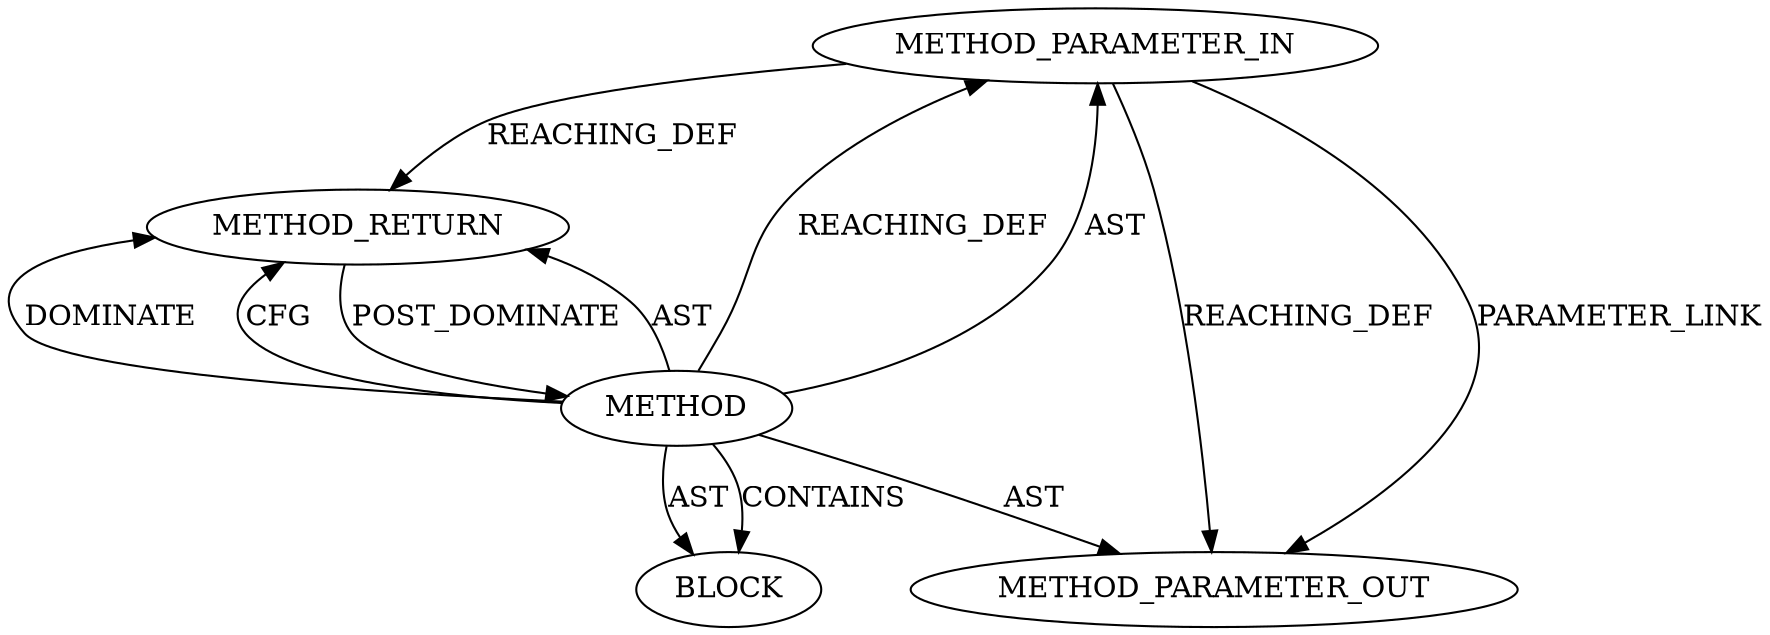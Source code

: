digraph {
  2270 [label=METHOD_PARAMETER_IN ORDER=1 CODE="p1" IS_VARIADIC=false TYPE_FULL_NAME="ANY" EVALUATION_STRATEGY="BY_VALUE" INDEX=1 NAME="p1"]
  2271 [label=BLOCK ORDER=1 ARGUMENT_INDEX=1 CODE="<empty>" TYPE_FULL_NAME="ANY"]
  2272 [label=METHOD_RETURN ORDER=2 CODE="RET" TYPE_FULL_NAME="ANY" EVALUATION_STRATEGY="BY_VALUE"]
  2269 [label=METHOD AST_PARENT_TYPE="NAMESPACE_BLOCK" AST_PARENT_FULL_NAME="<global>" ORDER=0 CODE="<empty>" FULL_NAME="TIPC_SKB_CB" IS_EXTERNAL=true FILENAME="<empty>" SIGNATURE="" NAME="TIPC_SKB_CB"]
  2831 [label=METHOD_PARAMETER_OUT ORDER=1 CODE="p1" IS_VARIADIC=false TYPE_FULL_NAME="ANY" EVALUATION_STRATEGY="BY_VALUE" INDEX=1 NAME="p1"]
  2269 -> 2271 [label=CONTAINS ]
  2269 -> 2271 [label=AST ]
  2270 -> 2831 [label=PARAMETER_LINK ]
  2269 -> 2831 [label=AST ]
  2270 -> 2831 [label=REACHING_DEF VARIABLE="p1"]
  2269 -> 2270 [label=REACHING_DEF VARIABLE=""]
  2269 -> 2272 [label=AST ]
  2269 -> 2272 [label=DOMINATE ]
  2269 -> 2270 [label=AST ]
  2270 -> 2272 [label=REACHING_DEF VARIABLE="p1"]
  2269 -> 2272 [label=CFG ]
  2272 -> 2269 [label=POST_DOMINATE ]
}
